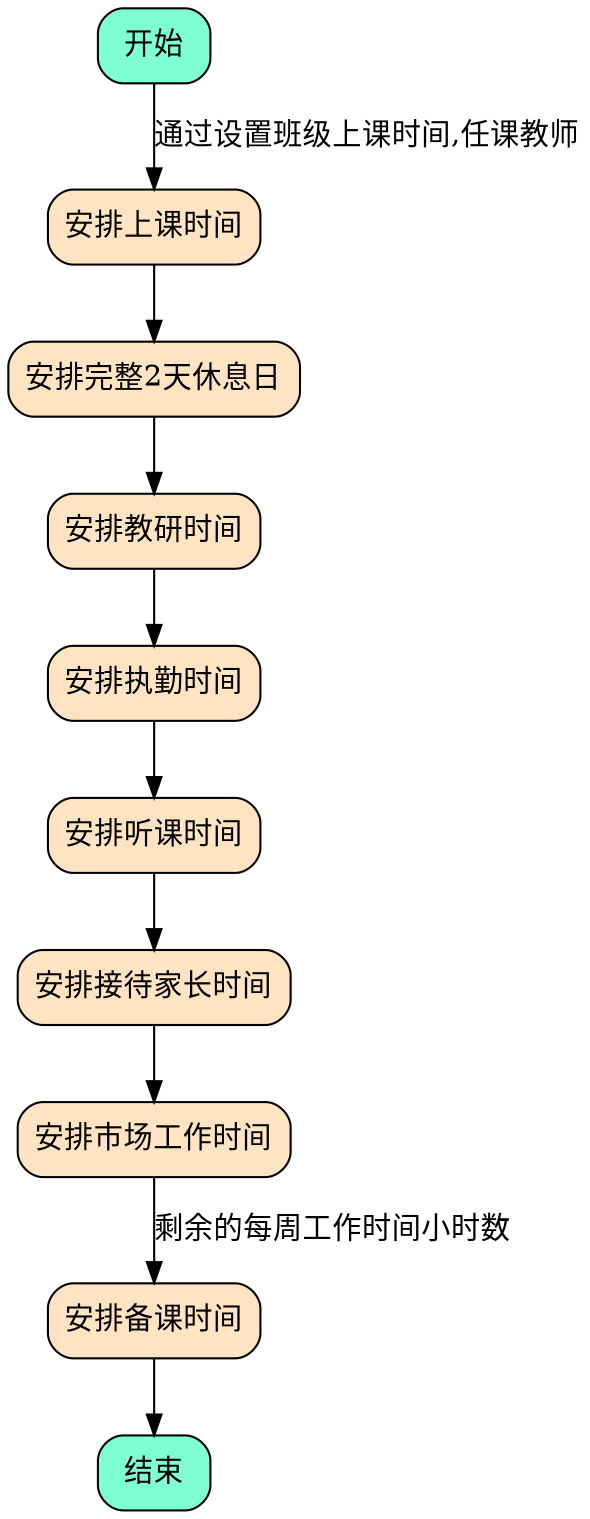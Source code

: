 digraph {
    node [shape="box", style="rounded,filled", fillcolor="aquamarine"]
        start[label="开始"];
        end[label="结束"];

    node [shape="box", style="rounded,filled", fillcolor="bisque"]
        s1[label="安排上课时间"];
        s2[label="安排完整2天休息日"];
        s3[label="安排教研时间"];
        s4[label="安排执勤时间"];
        s5[label="安排听课时间"];
        s6[label="安排接待家长时间"];
        s7[label="安排市场工作时间"];
        s8[label="安排备课时间"];

    start -> s1[label="通过设置班级上课时间,任课教师"];
    s1 -> s2 -> s3 -> s4 -> s5 -> s6 -> s7;
    s7 -> s8[label="剩余的每周工作时间小时数"];
    s8 -> end;
}
